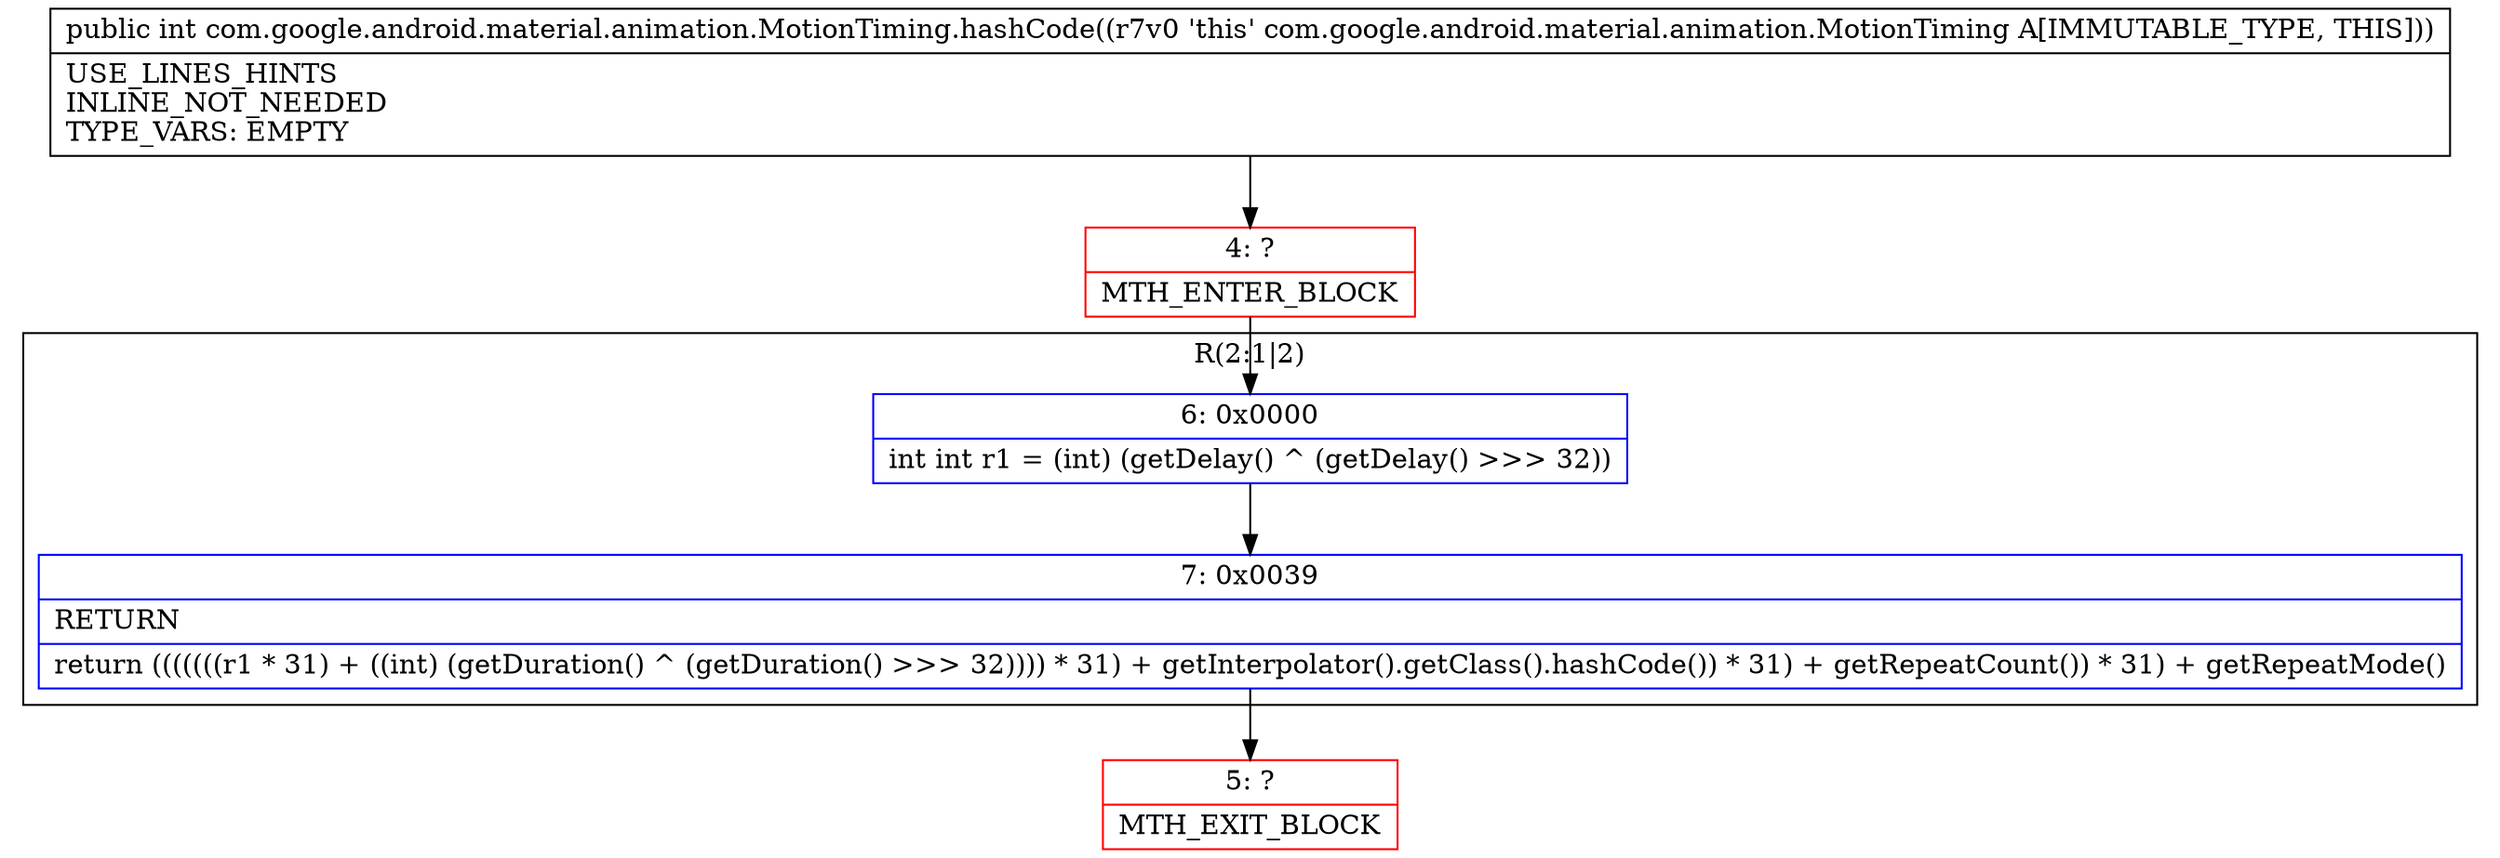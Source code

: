 digraph "CFG forcom.google.android.material.animation.MotionTiming.hashCode()I" {
subgraph cluster_Region_1025191632 {
label = "R(2:1|2)";
node [shape=record,color=blue];
Node_6 [shape=record,label="{6\:\ 0x0000|int int r1 = (int) (getDelay() ^ (getDelay() \>\>\> 32))\l}"];
Node_7 [shape=record,label="{7\:\ 0x0039|RETURN\l|return (((((((r1 * 31) + ((int) (getDuration() ^ (getDuration() \>\>\> 32)))) * 31) + getInterpolator().getClass().hashCode()) * 31) + getRepeatCount()) * 31) + getRepeatMode()\l}"];
}
Node_4 [shape=record,color=red,label="{4\:\ ?|MTH_ENTER_BLOCK\l}"];
Node_5 [shape=record,color=red,label="{5\:\ ?|MTH_EXIT_BLOCK\l}"];
MethodNode[shape=record,label="{public int com.google.android.material.animation.MotionTiming.hashCode((r7v0 'this' com.google.android.material.animation.MotionTiming A[IMMUTABLE_TYPE, THIS]))  | USE_LINES_HINTS\lINLINE_NOT_NEEDED\lTYPE_VARS: EMPTY\l}"];
MethodNode -> Node_4;Node_6 -> Node_7;
Node_7 -> Node_5;
Node_4 -> Node_6;
}

